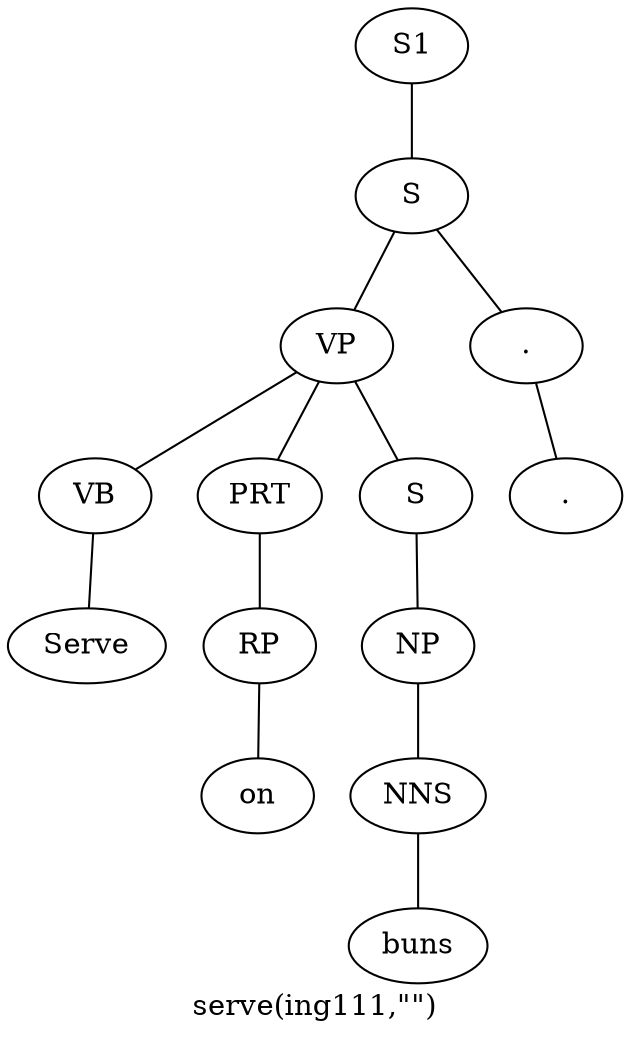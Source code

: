 graph SyntaxGraph {
	label = "serve(ing111,\"\")";
	Node0 [label="S1"];
	Node1 [label="S"];
	Node2 [label="VP"];
	Node3 [label="VB"];
	Node4 [label="Serve"];
	Node5 [label="PRT"];
	Node6 [label="RP"];
	Node7 [label="on"];
	Node8 [label="S"];
	Node9 [label="NP"];
	Node10 [label="NNS"];
	Node11 [label="buns"];
	Node12 [label="."];
	Node13 [label="."];

	Node0 -- Node1;
	Node1 -- Node2;
	Node1 -- Node12;
	Node2 -- Node3;
	Node2 -- Node5;
	Node2 -- Node8;
	Node3 -- Node4;
	Node5 -- Node6;
	Node6 -- Node7;
	Node8 -- Node9;
	Node9 -- Node10;
	Node10 -- Node11;
	Node12 -- Node13;
}